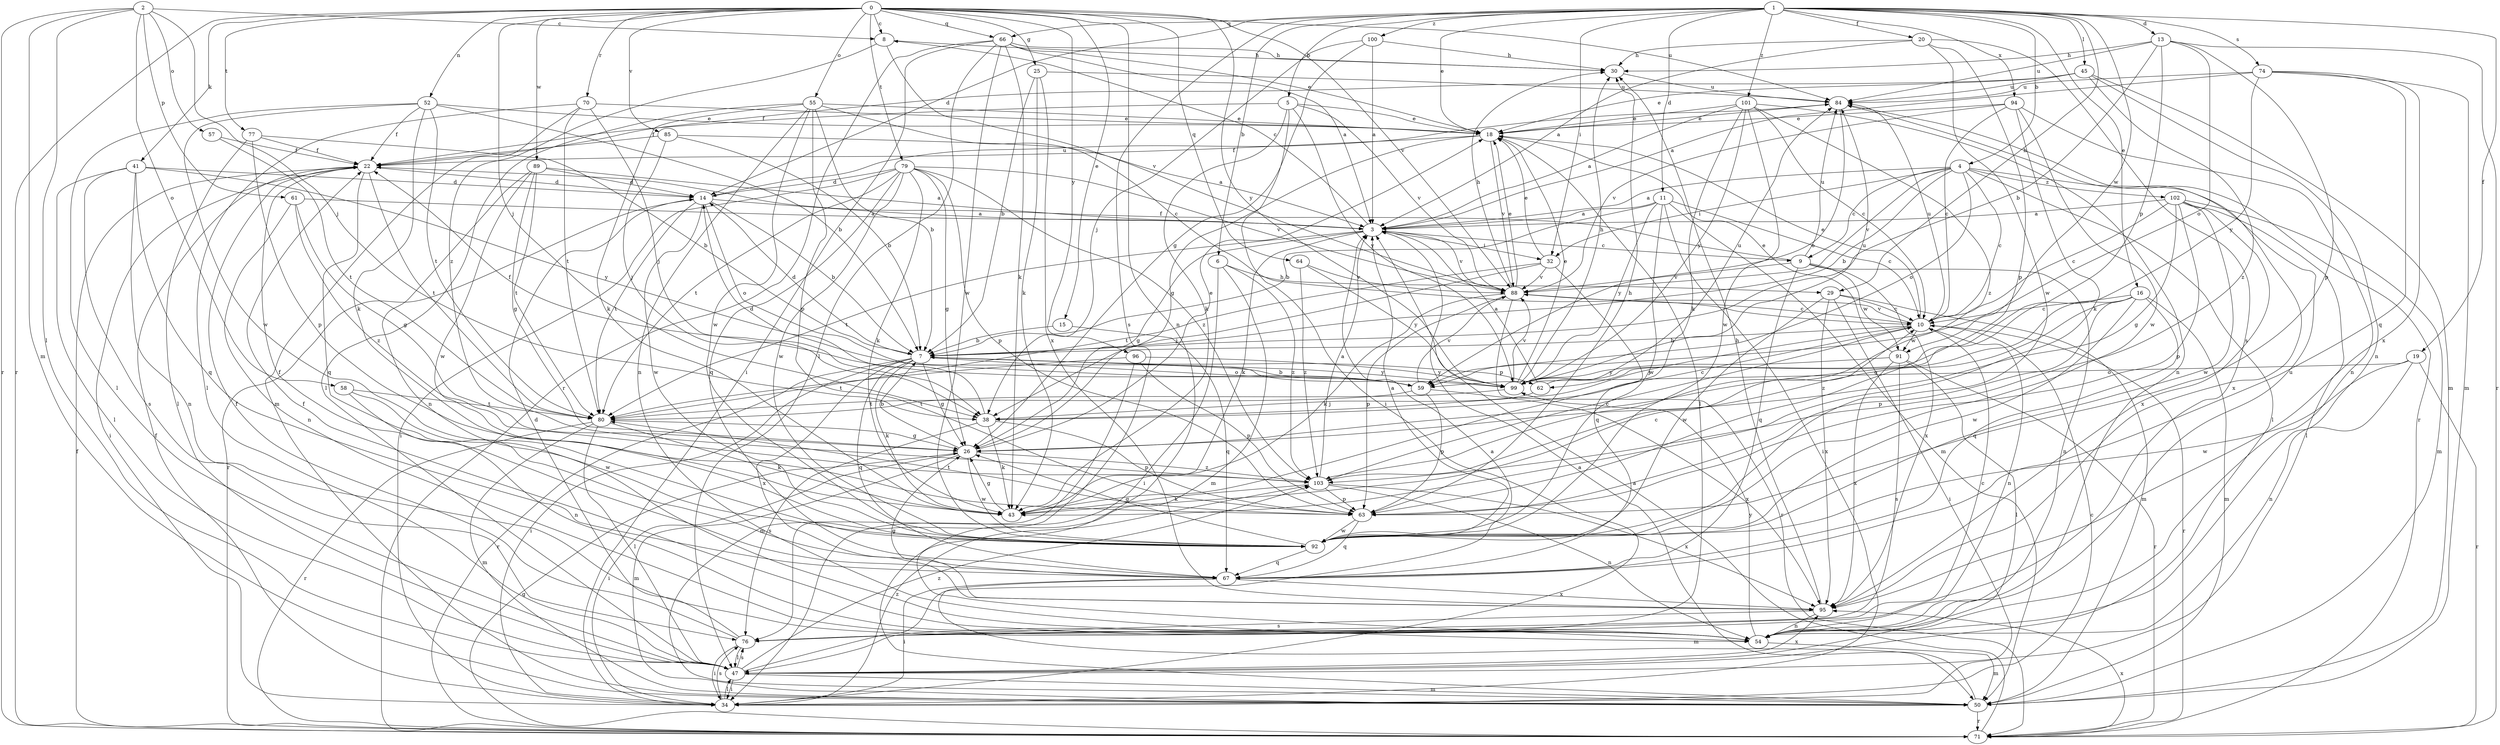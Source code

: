 strict digraph  {
0;
1;
2;
3;
4;
5;
6;
7;
8;
9;
10;
11;
13;
14;
15;
16;
18;
19;
20;
22;
25;
26;
29;
30;
32;
34;
38;
41;
43;
45;
47;
50;
52;
54;
55;
57;
58;
59;
61;
62;
63;
64;
66;
67;
70;
71;
74;
76;
77;
79;
80;
84;
85;
88;
89;
91;
92;
94;
95;
96;
99;
100;
101;
102;
103;
0 -> 8  [label=c];
0 -> 15  [label=e];
0 -> 25  [label=g];
0 -> 38  [label=j];
0 -> 41  [label=k];
0 -> 52  [label=n];
0 -> 54  [label=n];
0 -> 55  [label=o];
0 -> 64  [label=q];
0 -> 66  [label=q];
0 -> 70  [label=r];
0 -> 71  [label=r];
0 -> 77  [label=t];
0 -> 79  [label=t];
0 -> 84  [label=u];
0 -> 85  [label=v];
0 -> 88  [label=v];
0 -> 89  [label=w];
0 -> 96  [label=y];
0 -> 99  [label=y];
1 -> 4  [label=b];
1 -> 5  [label=b];
1 -> 6  [label=b];
1 -> 11  [label=d];
1 -> 13  [label=d];
1 -> 14  [label=d];
1 -> 16  [label=e];
1 -> 18  [label=e];
1 -> 19  [label=f];
1 -> 20  [label=f];
1 -> 29  [label=h];
1 -> 32  [label=i];
1 -> 45  [label=l];
1 -> 66  [label=q];
1 -> 74  [label=s];
1 -> 76  [label=s];
1 -> 91  [label=w];
1 -> 94  [label=x];
1 -> 100  [label=z];
1 -> 101  [label=z];
2 -> 8  [label=c];
2 -> 38  [label=j];
2 -> 47  [label=l];
2 -> 50  [label=m];
2 -> 57  [label=o];
2 -> 58  [label=o];
2 -> 61  [label=p];
2 -> 71  [label=r];
3 -> 8  [label=c];
3 -> 9  [label=c];
3 -> 26  [label=g];
3 -> 32  [label=i];
3 -> 43  [label=k];
3 -> 80  [label=t];
3 -> 88  [label=v];
4 -> 3  [label=a];
4 -> 7  [label=b];
4 -> 9  [label=c];
4 -> 10  [label=c];
4 -> 32  [label=i];
4 -> 47  [label=l];
4 -> 59  [label=o];
4 -> 88  [label=v];
4 -> 95  [label=x];
4 -> 102  [label=z];
5 -> 18  [label=e];
5 -> 22  [label=f];
5 -> 34  [label=i];
5 -> 43  [label=k];
5 -> 88  [label=v];
5 -> 99  [label=y];
6 -> 29  [label=h];
6 -> 34  [label=i];
6 -> 50  [label=m];
6 -> 103  [label=z];
7 -> 14  [label=d];
7 -> 26  [label=g];
7 -> 34  [label=i];
7 -> 43  [label=k];
7 -> 59  [label=o];
7 -> 62  [label=p];
7 -> 67  [label=q];
7 -> 71  [label=r];
7 -> 95  [label=x];
7 -> 99  [label=y];
8 -> 30  [label=h];
8 -> 88  [label=v];
8 -> 103  [label=z];
9 -> 22  [label=f];
9 -> 54  [label=n];
9 -> 67  [label=q];
9 -> 84  [label=u];
9 -> 88  [label=v];
9 -> 91  [label=w];
9 -> 95  [label=x];
10 -> 7  [label=b];
10 -> 18  [label=e];
10 -> 38  [label=j];
10 -> 54  [label=n];
10 -> 71  [label=r];
10 -> 84  [label=u];
10 -> 88  [label=v];
10 -> 91  [label=w];
11 -> 3  [label=a];
11 -> 7  [label=b];
11 -> 10  [label=c];
11 -> 34  [label=i];
11 -> 50  [label=m];
11 -> 92  [label=w];
11 -> 99  [label=y];
13 -> 7  [label=b];
13 -> 30  [label=h];
13 -> 59  [label=o];
13 -> 62  [label=p];
13 -> 63  [label=p];
13 -> 71  [label=r];
13 -> 84  [label=u];
14 -> 3  [label=a];
14 -> 7  [label=b];
14 -> 59  [label=o];
14 -> 71  [label=r];
14 -> 80  [label=t];
14 -> 84  [label=u];
14 -> 92  [label=w];
15 -> 7  [label=b];
15 -> 67  [label=q];
16 -> 10  [label=c];
16 -> 26  [label=g];
16 -> 50  [label=m];
16 -> 63  [label=p];
16 -> 67  [label=q];
16 -> 92  [label=w];
16 -> 103  [label=z];
18 -> 22  [label=f];
18 -> 26  [label=g];
18 -> 47  [label=l];
18 -> 88  [label=v];
19 -> 54  [label=n];
19 -> 59  [label=o];
19 -> 71  [label=r];
19 -> 92  [label=w];
20 -> 3  [label=a];
20 -> 30  [label=h];
20 -> 63  [label=p];
20 -> 76  [label=s];
20 -> 92  [label=w];
22 -> 14  [label=d];
22 -> 34  [label=i];
22 -> 67  [label=q];
22 -> 80  [label=t];
25 -> 7  [label=b];
25 -> 43  [label=k];
25 -> 84  [label=u];
25 -> 95  [label=x];
26 -> 7  [label=b];
26 -> 18  [label=e];
26 -> 34  [label=i];
26 -> 50  [label=m];
26 -> 92  [label=w];
26 -> 103  [label=z];
29 -> 10  [label=c];
29 -> 34  [label=i];
29 -> 50  [label=m];
29 -> 92  [label=w];
29 -> 95  [label=x];
30 -> 84  [label=u];
32 -> 18  [label=e];
32 -> 38  [label=j];
32 -> 67  [label=q];
32 -> 80  [label=t];
32 -> 88  [label=v];
34 -> 10  [label=c];
34 -> 22  [label=f];
34 -> 47  [label=l];
34 -> 76  [label=s];
34 -> 103  [label=z];
38 -> 10  [label=c];
38 -> 14  [label=d];
38 -> 43  [label=k];
38 -> 63  [label=p];
38 -> 76  [label=s];
41 -> 14  [label=d];
41 -> 47  [label=l];
41 -> 54  [label=n];
41 -> 67  [label=q];
41 -> 76  [label=s];
41 -> 99  [label=y];
43 -> 10  [label=c];
43 -> 26  [label=g];
45 -> 18  [label=e];
45 -> 22  [label=f];
45 -> 50  [label=m];
45 -> 54  [label=n];
45 -> 84  [label=u];
45 -> 103  [label=z];
47 -> 3  [label=a];
47 -> 34  [label=i];
47 -> 50  [label=m];
47 -> 76  [label=s];
47 -> 95  [label=x];
47 -> 103  [label=z];
50 -> 3  [label=a];
50 -> 71  [label=r];
52 -> 7  [label=b];
52 -> 18  [label=e];
52 -> 22  [label=f];
52 -> 43  [label=k];
52 -> 47  [label=l];
52 -> 80  [label=t];
52 -> 92  [label=w];
54 -> 22  [label=f];
54 -> 50  [label=m];
54 -> 84  [label=u];
54 -> 99  [label=y];
55 -> 7  [label=b];
55 -> 10  [label=c];
55 -> 18  [label=e];
55 -> 43  [label=k];
55 -> 47  [label=l];
55 -> 54  [label=n];
55 -> 63  [label=p];
55 -> 92  [label=w];
57 -> 22  [label=f];
57 -> 80  [label=t];
58 -> 54  [label=n];
58 -> 80  [label=t];
58 -> 92  [label=w];
59 -> 7  [label=b];
59 -> 22  [label=f];
59 -> 63  [label=p];
59 -> 80  [label=t];
59 -> 88  [label=v];
59 -> 95  [label=x];
61 -> 3  [label=a];
61 -> 26  [label=g];
61 -> 54  [label=n];
61 -> 103  [label=z];
62 -> 3  [label=a];
62 -> 38  [label=j];
62 -> 84  [label=u];
63 -> 30  [label=h];
63 -> 67  [label=q];
63 -> 80  [label=t];
63 -> 92  [label=w];
64 -> 88  [label=v];
64 -> 99  [label=y];
64 -> 103  [label=z];
66 -> 3  [label=a];
66 -> 18  [label=e];
66 -> 30  [label=h];
66 -> 34  [label=i];
66 -> 43  [label=k];
66 -> 47  [label=l];
66 -> 71  [label=r];
66 -> 92  [label=w];
67 -> 22  [label=f];
67 -> 34  [label=i];
67 -> 50  [label=m];
67 -> 95  [label=x];
70 -> 18  [label=e];
70 -> 38  [label=j];
70 -> 47  [label=l];
70 -> 50  [label=m];
70 -> 80  [label=t];
71 -> 3  [label=a];
71 -> 22  [label=f];
71 -> 26  [label=g];
71 -> 95  [label=x];
74 -> 3  [label=a];
74 -> 50  [label=m];
74 -> 67  [label=q];
74 -> 84  [label=u];
74 -> 95  [label=x];
74 -> 99  [label=y];
76 -> 10  [label=c];
76 -> 14  [label=d];
76 -> 22  [label=f];
76 -> 34  [label=i];
76 -> 47  [label=l];
77 -> 7  [label=b];
77 -> 22  [label=f];
77 -> 47  [label=l];
77 -> 63  [label=p];
79 -> 14  [label=d];
79 -> 26  [label=g];
79 -> 34  [label=i];
79 -> 43  [label=k];
79 -> 63  [label=p];
79 -> 67  [label=q];
79 -> 80  [label=t];
79 -> 88  [label=v];
79 -> 92  [label=w];
79 -> 103  [label=z];
80 -> 26  [label=g];
80 -> 43  [label=k];
80 -> 47  [label=l];
80 -> 50  [label=m];
80 -> 71  [label=r];
84 -> 18  [label=e];
84 -> 59  [label=o];
84 -> 71  [label=r];
85 -> 3  [label=a];
85 -> 7  [label=b];
85 -> 22  [label=f];
85 -> 38  [label=j];
88 -> 10  [label=c];
88 -> 18  [label=e];
88 -> 30  [label=h];
88 -> 43  [label=k];
88 -> 63  [label=p];
88 -> 71  [label=r];
89 -> 3  [label=a];
89 -> 14  [label=d];
89 -> 26  [label=g];
89 -> 54  [label=n];
89 -> 80  [label=t];
89 -> 92  [label=w];
91 -> 18  [label=e];
91 -> 47  [label=l];
91 -> 71  [label=r];
91 -> 76  [label=s];
91 -> 95  [label=x];
91 -> 99  [label=y];
92 -> 3  [label=a];
92 -> 26  [label=g];
92 -> 67  [label=q];
94 -> 10  [label=c];
94 -> 18  [label=e];
94 -> 43  [label=k];
94 -> 54  [label=n];
94 -> 88  [label=v];
94 -> 92  [label=w];
95 -> 26  [label=g];
95 -> 30  [label=h];
95 -> 54  [label=n];
95 -> 76  [label=s];
96 -> 50  [label=m];
96 -> 63  [label=p];
96 -> 80  [label=t];
96 -> 99  [label=y];
99 -> 18  [label=e];
99 -> 30  [label=h];
99 -> 80  [label=t];
99 -> 84  [label=u];
99 -> 88  [label=v];
100 -> 3  [label=a];
100 -> 26  [label=g];
100 -> 30  [label=h];
100 -> 38  [label=j];
101 -> 3  [label=a];
101 -> 10  [label=c];
101 -> 18  [label=e];
101 -> 43  [label=k];
101 -> 54  [label=n];
101 -> 92  [label=w];
101 -> 99  [label=y];
101 -> 103  [label=z];
102 -> 3  [label=a];
102 -> 10  [label=c];
102 -> 26  [label=g];
102 -> 47  [label=l];
102 -> 50  [label=m];
102 -> 63  [label=p];
102 -> 92  [label=w];
102 -> 95  [label=x];
103 -> 3  [label=a];
103 -> 10  [label=c];
103 -> 43  [label=k];
103 -> 54  [label=n];
103 -> 63  [label=p];
103 -> 95  [label=x];
}
